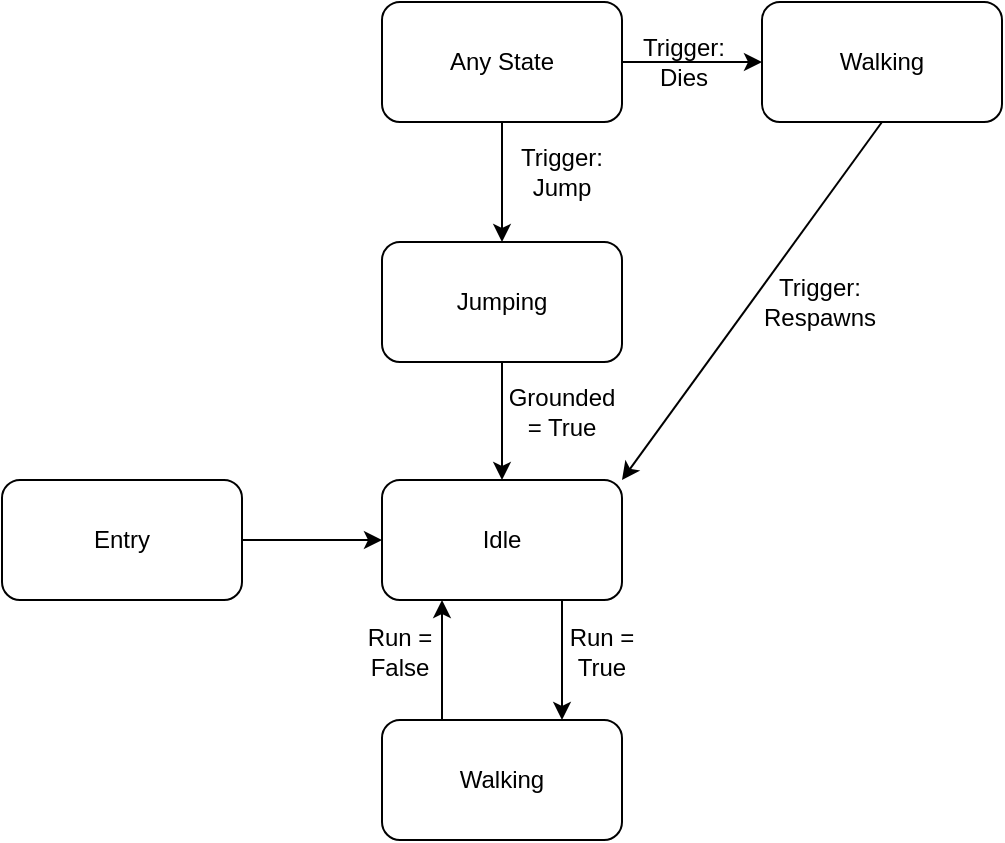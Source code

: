 <mxfile version="26.1.1">
  <diagram name="Page-1" id="hUAL2ApWnOoLLRZ7Ey1l">
    <mxGraphModel dx="892" dy="671" grid="1" gridSize="10" guides="1" tooltips="1" connect="1" arrows="1" fold="1" page="1" pageScale="1" pageWidth="850" pageHeight="1100" math="0" shadow="0">
      <root>
        <mxCell id="0" />
        <mxCell id="1" parent="0" />
        <mxCell id="DYHNWB_-6eo7xdSx5hHd-8" style="edgeStyle=orthogonalEdgeStyle;rounded=0;orthogonalLoop=1;jettySize=auto;html=1;exitX=1;exitY=0.5;exitDx=0;exitDy=0;entryX=0;entryY=0.5;entryDx=0;entryDy=0;" edge="1" parent="1" source="DYHNWB_-6eo7xdSx5hHd-1" target="DYHNWB_-6eo7xdSx5hHd-2">
          <mxGeometry relative="1" as="geometry" />
        </mxCell>
        <mxCell id="DYHNWB_-6eo7xdSx5hHd-1" value="Entry" style="rounded=1;whiteSpace=wrap;html=1;fillColor=none;" vertex="1" parent="1">
          <mxGeometry x="30" y="269" width="120" height="60" as="geometry" />
        </mxCell>
        <mxCell id="DYHNWB_-6eo7xdSx5hHd-10" style="edgeStyle=orthogonalEdgeStyle;rounded=0;orthogonalLoop=1;jettySize=auto;html=1;exitX=0.75;exitY=1;exitDx=0;exitDy=0;entryX=0.75;entryY=0;entryDx=0;entryDy=0;" edge="1" parent="1" source="DYHNWB_-6eo7xdSx5hHd-2" target="DYHNWB_-6eo7xdSx5hHd-3">
          <mxGeometry relative="1" as="geometry" />
        </mxCell>
        <mxCell id="DYHNWB_-6eo7xdSx5hHd-2" value="Idle" style="rounded=1;whiteSpace=wrap;html=1;fillColor=none;" vertex="1" parent="1">
          <mxGeometry x="220" y="269" width="120" height="60" as="geometry" />
        </mxCell>
        <mxCell id="DYHNWB_-6eo7xdSx5hHd-9" style="edgeStyle=orthogonalEdgeStyle;rounded=0;orthogonalLoop=1;jettySize=auto;html=1;exitX=0.25;exitY=0;exitDx=0;exitDy=0;entryX=0.25;entryY=1;entryDx=0;entryDy=0;" edge="1" parent="1" source="DYHNWB_-6eo7xdSx5hHd-3" target="DYHNWB_-6eo7xdSx5hHd-2">
          <mxGeometry relative="1" as="geometry" />
        </mxCell>
        <mxCell id="DYHNWB_-6eo7xdSx5hHd-3" value="Walking" style="rounded=1;whiteSpace=wrap;html=1;fillColor=none;" vertex="1" parent="1">
          <mxGeometry x="220" y="389" width="120" height="60" as="geometry" />
        </mxCell>
        <mxCell id="DYHNWB_-6eo7xdSx5hHd-12" style="rounded=0;orthogonalLoop=1;jettySize=auto;html=1;exitX=0.5;exitY=1;exitDx=0;exitDy=0;entryX=1;entryY=0;entryDx=0;entryDy=0;" edge="1" parent="1" source="DYHNWB_-6eo7xdSx5hHd-5" target="DYHNWB_-6eo7xdSx5hHd-2">
          <mxGeometry relative="1" as="geometry" />
        </mxCell>
        <mxCell id="DYHNWB_-6eo7xdSx5hHd-5" value="Walking" style="rounded=1;whiteSpace=wrap;html=1;fillColor=none;" vertex="1" parent="1">
          <mxGeometry x="410" y="30" width="120" height="60" as="geometry" />
        </mxCell>
        <mxCell id="DYHNWB_-6eo7xdSx5hHd-13" style="edgeStyle=orthogonalEdgeStyle;rounded=0;orthogonalLoop=1;jettySize=auto;html=1;exitX=0.5;exitY=1;exitDx=0;exitDy=0;entryX=0.5;entryY=0;entryDx=0;entryDy=0;" edge="1" parent="1" source="DYHNWB_-6eo7xdSx5hHd-6" target="DYHNWB_-6eo7xdSx5hHd-7">
          <mxGeometry relative="1" as="geometry" />
        </mxCell>
        <mxCell id="DYHNWB_-6eo7xdSx5hHd-14" style="edgeStyle=orthogonalEdgeStyle;rounded=0;orthogonalLoop=1;jettySize=auto;html=1;exitX=1;exitY=0.5;exitDx=0;exitDy=0;entryX=0;entryY=0.5;entryDx=0;entryDy=0;" edge="1" parent="1" source="DYHNWB_-6eo7xdSx5hHd-6" target="DYHNWB_-6eo7xdSx5hHd-5">
          <mxGeometry relative="1" as="geometry" />
        </mxCell>
        <mxCell id="DYHNWB_-6eo7xdSx5hHd-6" value="Any State" style="rounded=1;whiteSpace=wrap;html=1;fillColor=none;" vertex="1" parent="1">
          <mxGeometry x="220" y="30" width="120" height="60" as="geometry" />
        </mxCell>
        <mxCell id="DYHNWB_-6eo7xdSx5hHd-11" style="edgeStyle=orthogonalEdgeStyle;rounded=0;orthogonalLoop=1;jettySize=auto;html=1;exitX=0.5;exitY=1;exitDx=0;exitDy=0;entryX=0.5;entryY=0;entryDx=0;entryDy=0;" edge="1" parent="1" source="DYHNWB_-6eo7xdSx5hHd-7" target="DYHNWB_-6eo7xdSx5hHd-2">
          <mxGeometry relative="1" as="geometry" />
        </mxCell>
        <mxCell id="DYHNWB_-6eo7xdSx5hHd-7" value="Jumping" style="rounded=1;whiteSpace=wrap;html=1;fillColor=none;" vertex="1" parent="1">
          <mxGeometry x="220" y="150" width="120" height="60" as="geometry" />
        </mxCell>
        <mxCell id="DYHNWB_-6eo7xdSx5hHd-15" value="Trigger: Jump" style="text;html=1;align=center;verticalAlign=middle;whiteSpace=wrap;rounded=0;" vertex="1" parent="1">
          <mxGeometry x="280" y="100" width="60" height="30" as="geometry" />
        </mxCell>
        <mxCell id="DYHNWB_-6eo7xdSx5hHd-16" value="Grounded = True" style="text;html=1;align=center;verticalAlign=middle;whiteSpace=wrap;rounded=0;" vertex="1" parent="1">
          <mxGeometry x="280" y="220" width="60" height="30" as="geometry" />
        </mxCell>
        <mxCell id="DYHNWB_-6eo7xdSx5hHd-17" value="Trigger: Dies" style="text;html=1;align=center;verticalAlign=middle;whiteSpace=wrap;rounded=0;" vertex="1" parent="1">
          <mxGeometry x="341" y="45" width="60" height="30" as="geometry" />
        </mxCell>
        <mxCell id="DYHNWB_-6eo7xdSx5hHd-18" value="Trigger: Respawns" style="text;html=1;align=center;verticalAlign=middle;whiteSpace=wrap;rounded=0;" vertex="1" parent="1">
          <mxGeometry x="409" y="165" width="60" height="30" as="geometry" />
        </mxCell>
        <mxCell id="DYHNWB_-6eo7xdSx5hHd-19" value="Run = True" style="text;html=1;align=center;verticalAlign=middle;whiteSpace=wrap;rounded=0;" vertex="1" parent="1">
          <mxGeometry x="300" y="340" width="60" height="30" as="geometry" />
        </mxCell>
        <mxCell id="DYHNWB_-6eo7xdSx5hHd-20" value="Run = False" style="text;html=1;align=center;verticalAlign=middle;whiteSpace=wrap;rounded=0;" vertex="1" parent="1">
          <mxGeometry x="199" y="340" width="60" height="30" as="geometry" />
        </mxCell>
      </root>
    </mxGraphModel>
  </diagram>
</mxfile>
